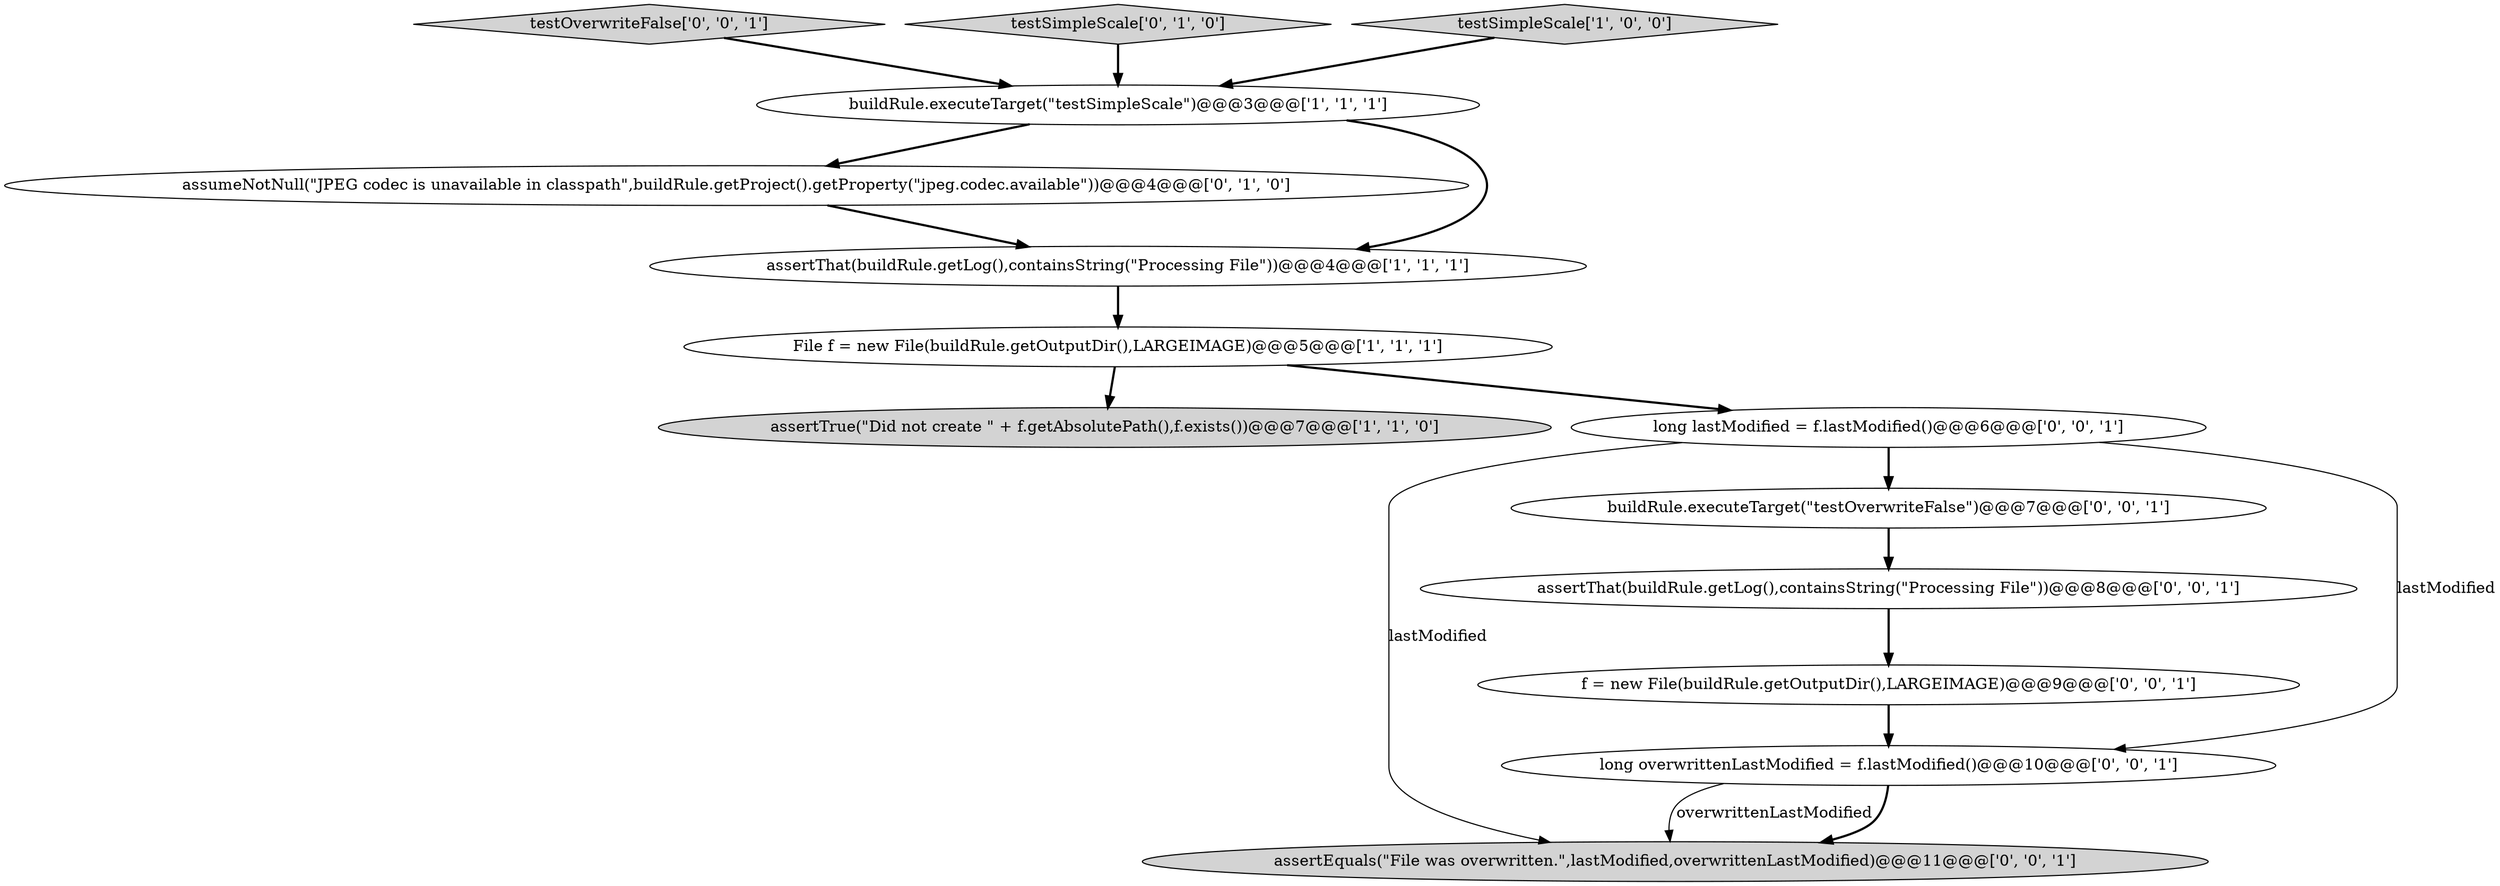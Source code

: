 digraph {
2 [style = filled, label = "assertTrue(\"Did not create \" + f.getAbsolutePath(),f.exists())@@@7@@@['1', '1', '0']", fillcolor = lightgray, shape = ellipse image = "AAA0AAABBB1BBB"];
9 [style = filled, label = "long lastModified = f.lastModified()@@@6@@@['0', '0', '1']", fillcolor = white, shape = ellipse image = "AAA0AAABBB3BBB"];
13 [style = filled, label = "f = new File(buildRule.getOutputDir(),LARGEIMAGE)@@@9@@@['0', '0', '1']", fillcolor = white, shape = ellipse image = "AAA0AAABBB3BBB"];
7 [style = filled, label = "assertEquals(\"File was overwritten.\",lastModified,overwrittenLastModified)@@@11@@@['0', '0', '1']", fillcolor = lightgray, shape = ellipse image = "AAA0AAABBB3BBB"];
5 [style = filled, label = "assumeNotNull(\"JPEG codec is unavailable in classpath\",buildRule.getProject().getProperty(\"jpeg.codec.available\"))@@@4@@@['0', '1', '0']", fillcolor = white, shape = ellipse image = "AAA1AAABBB2BBB"];
12 [style = filled, label = "buildRule.executeTarget(\"testOverwriteFalse\")@@@7@@@['0', '0', '1']", fillcolor = white, shape = ellipse image = "AAA0AAABBB3BBB"];
4 [style = filled, label = "File f = new File(buildRule.getOutputDir(),LARGEIMAGE)@@@5@@@['1', '1', '1']", fillcolor = white, shape = ellipse image = "AAA0AAABBB1BBB"];
11 [style = filled, label = "testOverwriteFalse['0', '0', '1']", fillcolor = lightgray, shape = diamond image = "AAA0AAABBB3BBB"];
6 [style = filled, label = "testSimpleScale['0', '1', '0']", fillcolor = lightgray, shape = diamond image = "AAA0AAABBB2BBB"];
10 [style = filled, label = "assertThat(buildRule.getLog(),containsString(\"Processing File\"))@@@8@@@['0', '0', '1']", fillcolor = white, shape = ellipse image = "AAA0AAABBB3BBB"];
0 [style = filled, label = "buildRule.executeTarget(\"testSimpleScale\")@@@3@@@['1', '1', '1']", fillcolor = white, shape = ellipse image = "AAA0AAABBB1BBB"];
1 [style = filled, label = "testSimpleScale['1', '0', '0']", fillcolor = lightgray, shape = diamond image = "AAA0AAABBB1BBB"];
8 [style = filled, label = "long overwrittenLastModified = f.lastModified()@@@10@@@['0', '0', '1']", fillcolor = white, shape = ellipse image = "AAA0AAABBB3BBB"];
3 [style = filled, label = "assertThat(buildRule.getLog(),containsString(\"Processing File\"))@@@4@@@['1', '1', '1']", fillcolor = white, shape = ellipse image = "AAA0AAABBB1BBB"];
8->7 [style = solid, label="overwrittenLastModified"];
6->0 [style = bold, label=""];
8->7 [style = bold, label=""];
12->10 [style = bold, label=""];
9->7 [style = solid, label="lastModified"];
5->3 [style = bold, label=""];
13->8 [style = bold, label=""];
0->5 [style = bold, label=""];
9->12 [style = bold, label=""];
10->13 [style = bold, label=""];
0->3 [style = bold, label=""];
4->9 [style = bold, label=""];
3->4 [style = bold, label=""];
4->2 [style = bold, label=""];
1->0 [style = bold, label=""];
9->8 [style = solid, label="lastModified"];
11->0 [style = bold, label=""];
}
